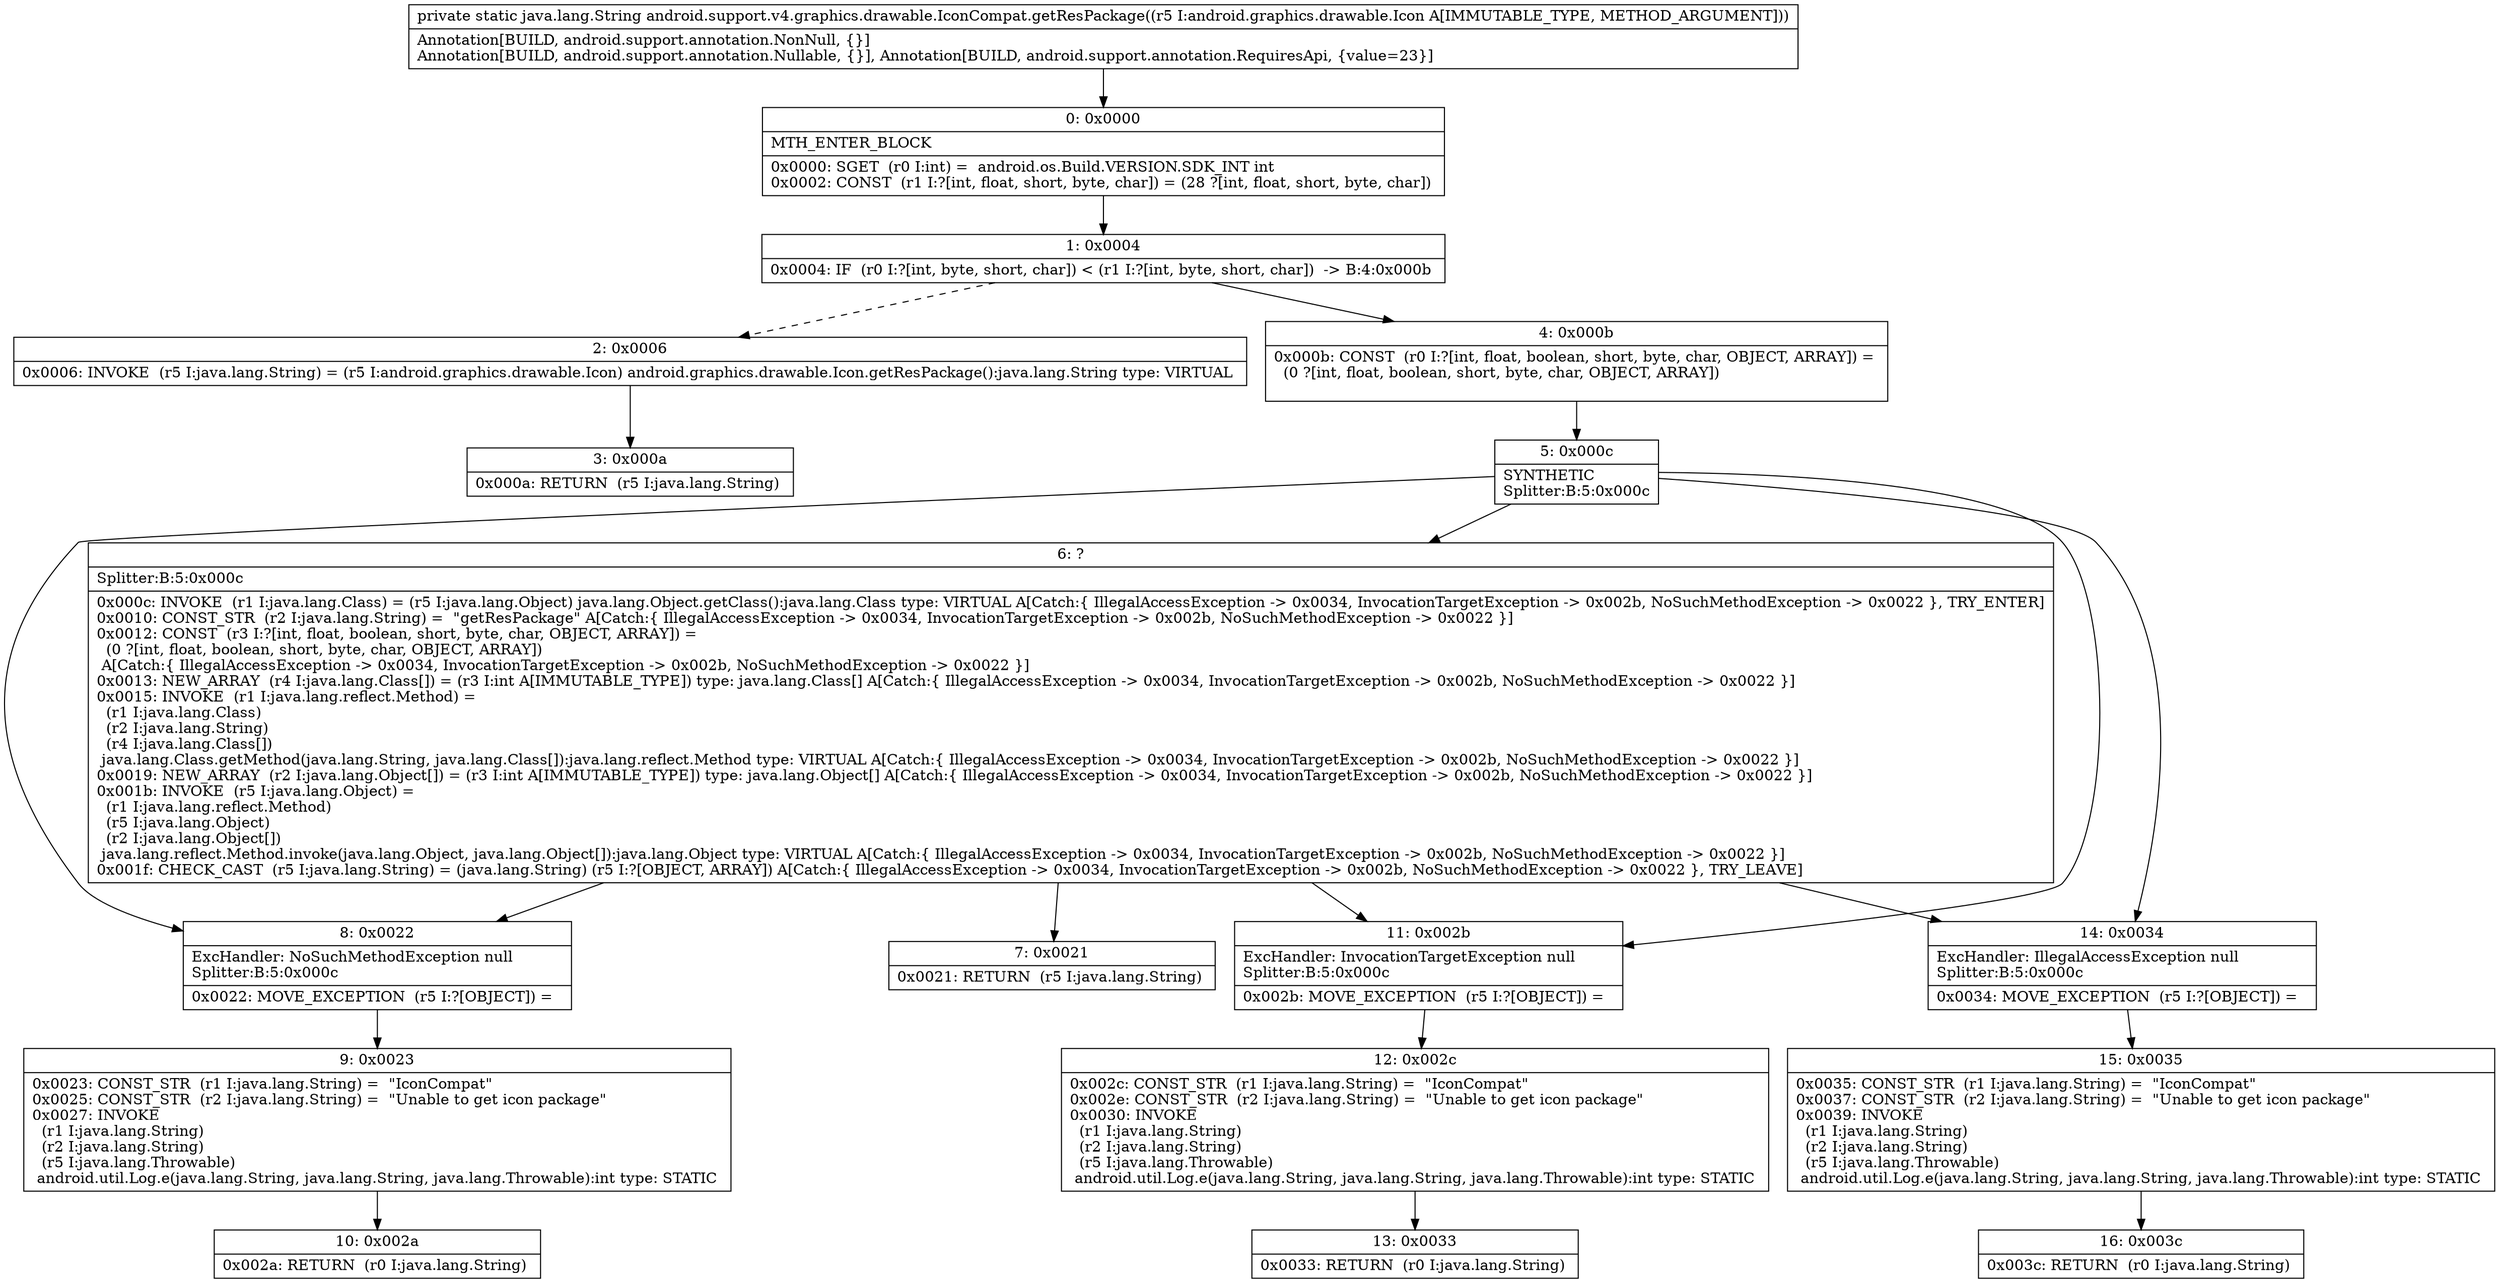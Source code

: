 digraph "CFG forandroid.support.v4.graphics.drawable.IconCompat.getResPackage(Landroid\/graphics\/drawable\/Icon;)Ljava\/lang\/String;" {
Node_0 [shape=record,label="{0\:\ 0x0000|MTH_ENTER_BLOCK\l|0x0000: SGET  (r0 I:int) =  android.os.Build.VERSION.SDK_INT int \l0x0002: CONST  (r1 I:?[int, float, short, byte, char]) = (28 ?[int, float, short, byte, char]) \l}"];
Node_1 [shape=record,label="{1\:\ 0x0004|0x0004: IF  (r0 I:?[int, byte, short, char]) \< (r1 I:?[int, byte, short, char])  \-\> B:4:0x000b \l}"];
Node_2 [shape=record,label="{2\:\ 0x0006|0x0006: INVOKE  (r5 I:java.lang.String) = (r5 I:android.graphics.drawable.Icon) android.graphics.drawable.Icon.getResPackage():java.lang.String type: VIRTUAL \l}"];
Node_3 [shape=record,label="{3\:\ 0x000a|0x000a: RETURN  (r5 I:java.lang.String) \l}"];
Node_4 [shape=record,label="{4\:\ 0x000b|0x000b: CONST  (r0 I:?[int, float, boolean, short, byte, char, OBJECT, ARRAY]) = \l  (0 ?[int, float, boolean, short, byte, char, OBJECT, ARRAY])\l \l}"];
Node_5 [shape=record,label="{5\:\ 0x000c|SYNTHETIC\lSplitter:B:5:0x000c\l}"];
Node_6 [shape=record,label="{6\:\ ?|Splitter:B:5:0x000c\l|0x000c: INVOKE  (r1 I:java.lang.Class) = (r5 I:java.lang.Object) java.lang.Object.getClass():java.lang.Class type: VIRTUAL A[Catch:\{ IllegalAccessException \-\> 0x0034, InvocationTargetException \-\> 0x002b, NoSuchMethodException \-\> 0x0022 \}, TRY_ENTER]\l0x0010: CONST_STR  (r2 I:java.lang.String) =  \"getResPackage\" A[Catch:\{ IllegalAccessException \-\> 0x0034, InvocationTargetException \-\> 0x002b, NoSuchMethodException \-\> 0x0022 \}]\l0x0012: CONST  (r3 I:?[int, float, boolean, short, byte, char, OBJECT, ARRAY]) = \l  (0 ?[int, float, boolean, short, byte, char, OBJECT, ARRAY])\l A[Catch:\{ IllegalAccessException \-\> 0x0034, InvocationTargetException \-\> 0x002b, NoSuchMethodException \-\> 0x0022 \}]\l0x0013: NEW_ARRAY  (r4 I:java.lang.Class[]) = (r3 I:int A[IMMUTABLE_TYPE]) type: java.lang.Class[] A[Catch:\{ IllegalAccessException \-\> 0x0034, InvocationTargetException \-\> 0x002b, NoSuchMethodException \-\> 0x0022 \}]\l0x0015: INVOKE  (r1 I:java.lang.reflect.Method) = \l  (r1 I:java.lang.Class)\l  (r2 I:java.lang.String)\l  (r4 I:java.lang.Class[])\l java.lang.Class.getMethod(java.lang.String, java.lang.Class[]):java.lang.reflect.Method type: VIRTUAL A[Catch:\{ IllegalAccessException \-\> 0x0034, InvocationTargetException \-\> 0x002b, NoSuchMethodException \-\> 0x0022 \}]\l0x0019: NEW_ARRAY  (r2 I:java.lang.Object[]) = (r3 I:int A[IMMUTABLE_TYPE]) type: java.lang.Object[] A[Catch:\{ IllegalAccessException \-\> 0x0034, InvocationTargetException \-\> 0x002b, NoSuchMethodException \-\> 0x0022 \}]\l0x001b: INVOKE  (r5 I:java.lang.Object) = \l  (r1 I:java.lang.reflect.Method)\l  (r5 I:java.lang.Object)\l  (r2 I:java.lang.Object[])\l java.lang.reflect.Method.invoke(java.lang.Object, java.lang.Object[]):java.lang.Object type: VIRTUAL A[Catch:\{ IllegalAccessException \-\> 0x0034, InvocationTargetException \-\> 0x002b, NoSuchMethodException \-\> 0x0022 \}]\l0x001f: CHECK_CAST  (r5 I:java.lang.String) = (java.lang.String) (r5 I:?[OBJECT, ARRAY]) A[Catch:\{ IllegalAccessException \-\> 0x0034, InvocationTargetException \-\> 0x002b, NoSuchMethodException \-\> 0x0022 \}, TRY_LEAVE]\l}"];
Node_7 [shape=record,label="{7\:\ 0x0021|0x0021: RETURN  (r5 I:java.lang.String) \l}"];
Node_8 [shape=record,label="{8\:\ 0x0022|ExcHandler: NoSuchMethodException null\lSplitter:B:5:0x000c\l|0x0022: MOVE_EXCEPTION  (r5 I:?[OBJECT]) =  \l}"];
Node_9 [shape=record,label="{9\:\ 0x0023|0x0023: CONST_STR  (r1 I:java.lang.String) =  \"IconCompat\" \l0x0025: CONST_STR  (r2 I:java.lang.String) =  \"Unable to get icon package\" \l0x0027: INVOKE  \l  (r1 I:java.lang.String)\l  (r2 I:java.lang.String)\l  (r5 I:java.lang.Throwable)\l android.util.Log.e(java.lang.String, java.lang.String, java.lang.Throwable):int type: STATIC \l}"];
Node_10 [shape=record,label="{10\:\ 0x002a|0x002a: RETURN  (r0 I:java.lang.String) \l}"];
Node_11 [shape=record,label="{11\:\ 0x002b|ExcHandler: InvocationTargetException null\lSplitter:B:5:0x000c\l|0x002b: MOVE_EXCEPTION  (r5 I:?[OBJECT]) =  \l}"];
Node_12 [shape=record,label="{12\:\ 0x002c|0x002c: CONST_STR  (r1 I:java.lang.String) =  \"IconCompat\" \l0x002e: CONST_STR  (r2 I:java.lang.String) =  \"Unable to get icon package\" \l0x0030: INVOKE  \l  (r1 I:java.lang.String)\l  (r2 I:java.lang.String)\l  (r5 I:java.lang.Throwable)\l android.util.Log.e(java.lang.String, java.lang.String, java.lang.Throwable):int type: STATIC \l}"];
Node_13 [shape=record,label="{13\:\ 0x0033|0x0033: RETURN  (r0 I:java.lang.String) \l}"];
Node_14 [shape=record,label="{14\:\ 0x0034|ExcHandler: IllegalAccessException null\lSplitter:B:5:0x000c\l|0x0034: MOVE_EXCEPTION  (r5 I:?[OBJECT]) =  \l}"];
Node_15 [shape=record,label="{15\:\ 0x0035|0x0035: CONST_STR  (r1 I:java.lang.String) =  \"IconCompat\" \l0x0037: CONST_STR  (r2 I:java.lang.String) =  \"Unable to get icon package\" \l0x0039: INVOKE  \l  (r1 I:java.lang.String)\l  (r2 I:java.lang.String)\l  (r5 I:java.lang.Throwable)\l android.util.Log.e(java.lang.String, java.lang.String, java.lang.Throwable):int type: STATIC \l}"];
Node_16 [shape=record,label="{16\:\ 0x003c|0x003c: RETURN  (r0 I:java.lang.String) \l}"];
MethodNode[shape=record,label="{private static java.lang.String android.support.v4.graphics.drawable.IconCompat.getResPackage((r5 I:android.graphics.drawable.Icon A[IMMUTABLE_TYPE, METHOD_ARGUMENT]))  | Annotation[BUILD, android.support.annotation.NonNull, \{\}]\lAnnotation[BUILD, android.support.annotation.Nullable, \{\}], Annotation[BUILD, android.support.annotation.RequiresApi, \{value=23\}]\l}"];
MethodNode -> Node_0;
Node_0 -> Node_1;
Node_1 -> Node_2[style=dashed];
Node_1 -> Node_4;
Node_2 -> Node_3;
Node_4 -> Node_5;
Node_5 -> Node_6;
Node_5 -> Node_14;
Node_5 -> Node_11;
Node_5 -> Node_8;
Node_6 -> Node_7;
Node_6 -> Node_14;
Node_6 -> Node_11;
Node_6 -> Node_8;
Node_8 -> Node_9;
Node_9 -> Node_10;
Node_11 -> Node_12;
Node_12 -> Node_13;
Node_14 -> Node_15;
Node_15 -> Node_16;
}


